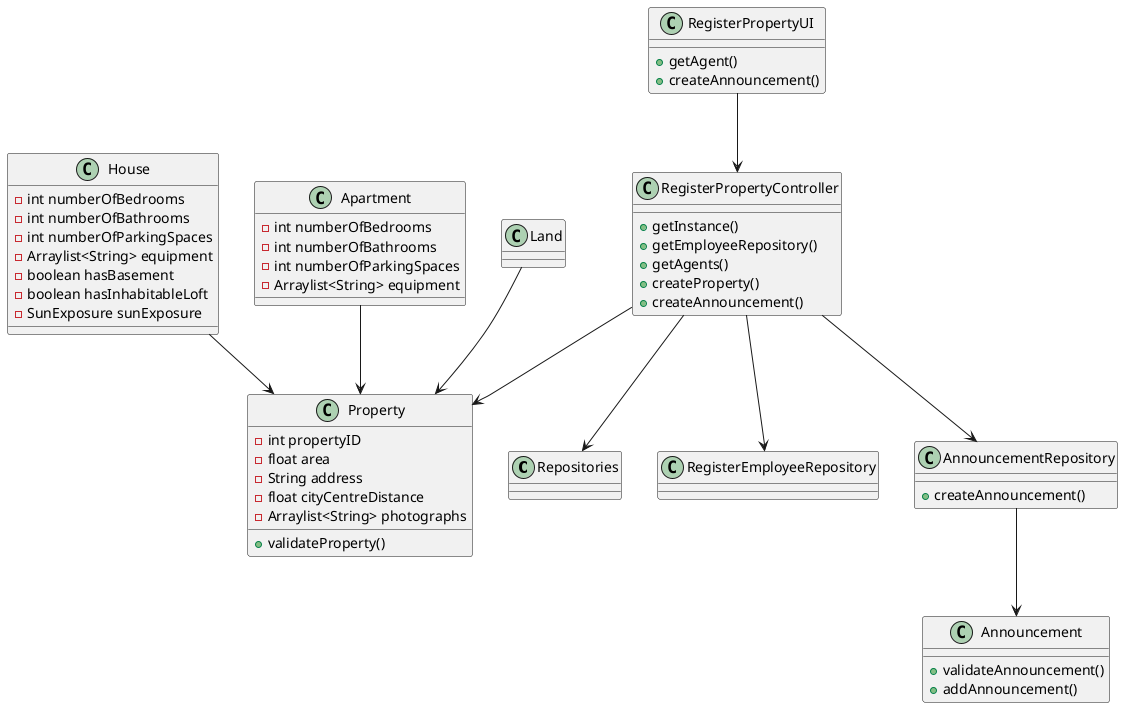 @startuml

@startuml


class Repositories{
}
class RegisterEmployeeRepository{
}
class Announcement{
    + validateAnnouncement()
    + addAnnouncement()
}
class Property{
    - int propertyID
    - float area
    - String address
    - float cityCentreDistance
    - Arraylist<String> photographs
    + validateProperty()
}
class House{
    - int numberOfBedrooms
    - int numberOfBathrooms
    - int numberOfParkingSpaces
    - Arraylist<String> equipment
    - boolean hasBasement
    - boolean hasInhabitableLoft
    - SunExposure sunExposure
}
class Apartment{
    - int numberOfBedrooms
    - int numberOfBathrooms
    - int numberOfParkingSpaces
    - Arraylist<String> equipment
}
class Land{

}
class RegisterPropertyUI {
    + getAgent()
    + createAnnouncement()

}

class RegisterPropertyController {
    + getInstance()
    + getEmployeeRepository()
    + getAgents()
    + createProperty()
    + createAnnouncement()
}

class AnnouncementRepository {
    + createAnnouncement()
}


RegisterPropertyUI --> RegisterPropertyController
RegisterPropertyController --> Repositories
RegisterPropertyController --> RegisterEmployeeRepository
RegisterPropertyController --> AnnouncementRepository
RegisterPropertyController --> Property

House --> Property
Apartment --> Property
Land --> Property
AnnouncementRepository --> Announcement

@enduml